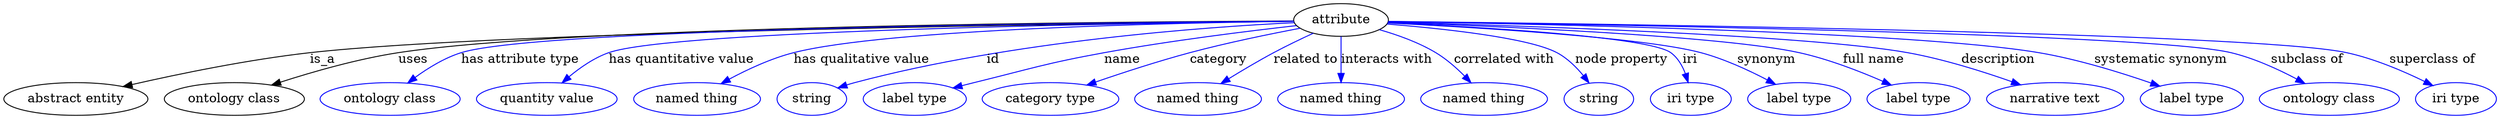 digraph {
	graph [bb="0,0,2241.8,123"];
	node [label="\N"];
	attribute	 [height=0.5,
		label=attribute,
		pos="1196.4,105",
		width=1.1193];
	"abstract entity"	 [height=0.5,
		pos="60.445,18",
		width=1.679];
	attribute -> "abstract entity"	 [label=is_a,
		lp="292.44,61.5",
		pos="e,103.59,30.667 1156,104.35 1002.2,101.72 454.33,90.997 281.44,69 223.16,61.584 157.74,45.486 113.3,33.347"];
	"ontology class"	 [height=0.5,
		pos="200.44,18",
		width=1.7151];
	attribute -> "ontology class"	 [label=uses,
		lp="380.44,61.5",
		pos="e,238.15,32.432 1155.9,104.58 1011.4,102.89 522.51,95.302 368.44,69 326.74,61.88 280.87,47.489 247.62,35.804"];
	"has attribute type"	 [color=blue,
		height=0.5,
		label="ontology class",
		pos="341.44,18",
		width=1.7151];
	attribute -> "has attribute type"	 [color=blue,
		label="has attribute type",
		lp="476.44,61.5",
		pos="e,363.59,34.873 1156.1,104.23 1008.1,101.23 499.26,89.537 429.44,69 409,62.988 388.28,51.314 372.09,40.651",
		style=solid];
	"has quantitative value"	 [color=blue,
		height=0.5,
		label="quantity value",
		pos="482.44,18",
		width=1.6971];
	attribute -> "has quantitative value"	 [color=blue,
		label="has quantitative value",
		lp="614.94,61.5",
		pos="e,500.93,35.315 1155.8,104.01 1023.8,100.61 611.93,88.535 555.44,69 538.54,63.156 522.01,52.181 508.97,41.906",
		style=solid];
	"has qualitative value"	 [color=blue,
		height=0.5,
		label="named thing",
		pos="616.44,18",
		width=1.5346];
	attribute -> "has qualitative value"	 [color=blue,
		label="has qualitative value",
		lp="770.44,61.5",
		pos="e,641.05,34.404 1156.2,104.08 1055.9,101.44 797.07,92.509 714.44,69 691.72,62.534 668.17,50.482 649.86,39.717",
		style=solid];
	id	 [color=blue,
		height=0.5,
		label=string,
		pos="720.44,18",
		width=0.84854];
	attribute -> id	 [color=blue,
		label=id,
		lp="894.94,61.5",
		pos="e,744.22,29.72 1156.4,102.85 1078.4,97.768 901.5,81.767 760.44,36 758.18,35.266 755.88,34.444 753.57,33.565",
		style=solid];
	name	 [color=blue,
		height=0.5,
		label="label type",
		pos="814.44,18",
		width=1.2638];
	attribute -> name	 [color=blue,
		label=name,
		lp="1010.9,61.5",
		pos="e,849.26,29.744 1158.1,99.058 1117.5,92.553 1051.7,81.386 995.44,69 938.91,56.554 924.98,52.344 869.44,36 866.07,35.005 862.58,33.946 \
859.08,32.857",
		style=solid];
	category	 [color=blue,
		height=0.5,
		label="category type",
		pos="936.44,18",
		width=1.6249];
	attribute -> category	 [color=blue,
		label=category,
		lp="1093.9,61.5",
		pos="e,971.98,32.474 1161.4,95.86 1136,89.014 1100.9,79.121 1070.4,69 1040.5,59.042 1007.3,46.436 981.5,36.249",
		style=solid];
	"related to"	 [color=blue,
		height=0.5,
		label="named thing",
		pos="1068.4,18",
		width=1.5346];
	attribute -> "related to"	 [color=blue,
		label="related to",
		lp="1166.4,61.5",
		pos="e,1091.3,34.573 1172.9,90.169 1162.8,83.761 1151,76.114 1140.4,69 1126.9,59.877 1112.2,49.524 1099.6,40.541",
		style=solid];
	"interacts with"	 [color=blue,
		height=0.5,
		label="named thing",
		pos="1196.4,18",
		width=1.5346];
	attribute -> "interacts with"	 [color=blue,
		label="interacts with",
		lp="1233.4,61.5",
		pos="e,1196.4,36.003 1196.4,86.974 1196.4,75.192 1196.4,59.561 1196.4,46.158",
		style=solid];
	"correlated with"	 [color=blue,
		height=0.5,
		label="named thing",
		pos="1324.4,18",
		width=1.5346];
	attribute -> "correlated with"	 [color=blue,
		label="correlated with",
		lp="1332.4,61.5",
		pos="e,1310,35.669 1227.8,93.575 1242.7,87.435 1260.2,79.051 1274.4,69 1284.8,61.708 1294.8,52.121 1303.2,43.229",
		style=solid];
	"node property"	 [color=blue,
		height=0.5,
		label=string,
		pos="1428.4,18",
		width=0.84854];
	attribute -> "node property"	 [color=blue,
		label="node property",
		lp="1435.4,61.5",
		pos="e,1416,34.834 1235.5,99.944 1281.1,93.569 1353.4,81.875 1377.4,69 1389.5,62.544 1400.6,52.295 1409.3,42.673",
		style=solid];
	iri	 [color=blue,
		height=0.5,
		label="iri type",
		pos="1513.4,18",
		width=1.011];
	attribute -> iri	 [color=blue,
		label=iri,
		lp="1500.9,61.5",
		pos="e,1505.7,35.602 1236.7,103.79 1304.5,101.1 1437.8,92.872 1477.4,69 1487.2,63.156 1494.9,53.575 1500.8,44.287",
		style=solid];
	synonym	 [color=blue,
		height=0.5,
		label="label type",
		pos="1613.4,18",
		width=1.2638];
	attribute -> synonym	 [color=blue,
		label=synonym,
		lp="1574.9,61.5",
		pos="e,1588.9,33.357 1236.5,102.17 1309.3,96.74 1460.9,84.026 1511.4,69 1535.5,61.846 1560.8,49.253 1580.2,38.37",
		style=solid];
	"full name"	 [color=blue,
		height=0.5,
		label="label type",
		pos="1722.4,18",
		width=1.2638];
	attribute -> "full name"	 [color=blue,
		label="full name",
		lp="1674.9,61.5",
		pos="e,1695.2,32.764 1236.6,103.09 1325.3,98.609 1535.5,86.453 1604.4,69 1633,61.778 1663.4,48.469 1686.2,37.258",
		style=solid];
	description	 [color=blue,
		height=0.5,
		label="narrative text",
		pos="1843.4,18",
		width=1.6068];
	attribute -> description	 [color=blue,
		label=description,
		lp="1786.9,61.5",
		pos="e,1811,32.958 1236.9,103.62 1341,99.821 1616.2,88.227 1705.4,69 1738.7,61.834 1774.7,48.326 1801.6,37.011",
		style=solid];
	"systematic synonym"	 [color=blue,
		height=0.5,
		label="label type",
		pos="1964.4,18",
		width=1.2638];
	attribute -> "systematic synonym"	 [color=blue,
		label="systematic synonym",
		lp="1930.4,61.5",
		pos="e,1934.2,31.643 1236.7,104.18 1356.5,101.49 1708.9,91.814 1821.4,69 1857.4,61.714 1896.5,47.289 1924.7,35.633",
		style=solid];
	"subclass of"	 [color=blue,
		height=0.5,
		label="ontology class",
		pos="2089.4,18",
		width=1.7151];
	attribute -> "subclass of"	 [color=blue,
		label="subclass of",
		lp="2058.9,61.5",
		pos="e,2064.6,34.626 1236.8,104.18 1388.3,100.97 1917.4,88.459 1990.4,69 2013.6,62.838 2037.5,50.716 2056,39.836",
		style=solid];
	"superclass of"	 [color=blue,
		height=0.5,
		label="iri type",
		pos="2205.4,18",
		width=1.011];
	attribute -> "superclass of"	 [color=blue,
		label="superclass of",
		lp="2169.9,61.5",
		pos="e,2181.9,31.97 1236.9,104.29 1400.7,101.31 2009.6,88.964 2093.4,69 2121.6,62.289 2151.4,48.375 2173.1,36.773",
		style=solid];
}
